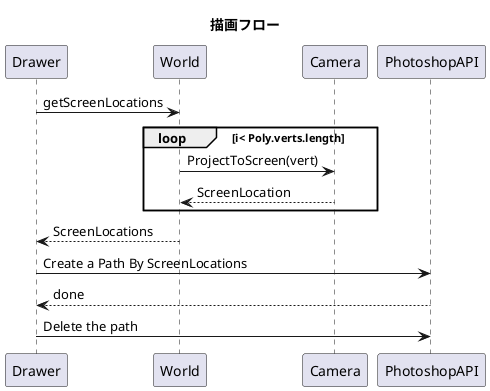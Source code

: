 @startuml
title 描画フロー
Drawer->World:getScreenLocations
loop i< Poly.verts.length
World->Camera:ProjectToScreen(vert)
Camera-->World: ScreenLocation
end

World-->Drawer: ScreenLocations

Drawer->PhotoshopAPI:Create a Path By ScreenLocations
PhotoshopAPI-->Drawer:done
Drawer->PhotoshopAPI:Delete the path
@enduml
